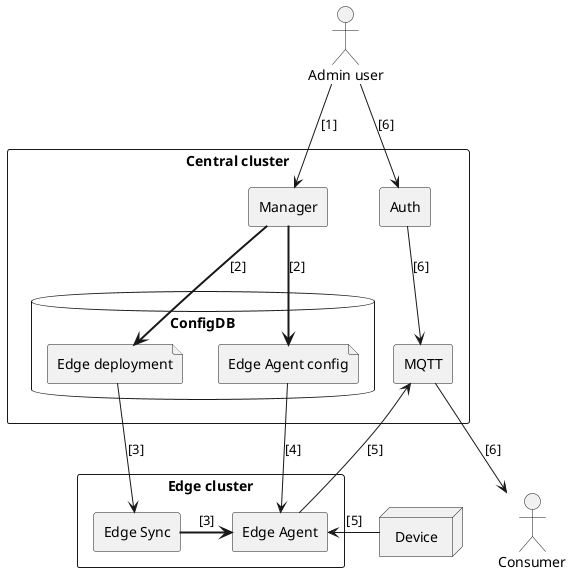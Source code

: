 @startuml

actor "Admin user" as admin
actor "Consumer" as consumer
node "Device" as device

rectangle "Central cluster" {
    agent "Manager" as manager
    agent "MQTT" as mqtt
    agent "Auth" as auth

    database "ConfigDB" as configdb {
        file "Edge deployment" as deployment
        file "Edge Agent config" as config
    }
}

rectangle "Edge cluster" {
    agent "Edge Sync" as sync
    agent "Edge Agent" as agent
}

admin -> manager        : [1]
manager ==> deployment  : [2]
manager ==> config      : [2]

deployment --> sync     : [3]
sync => agent           : [3]
config --> agent        : [4]

device -> agent         : [5]
agent -> mqtt           : [5]

admin --> auth          : [6]
auth --> mqtt           : [6]
mqtt --> consumer     : [6]

@enduml
